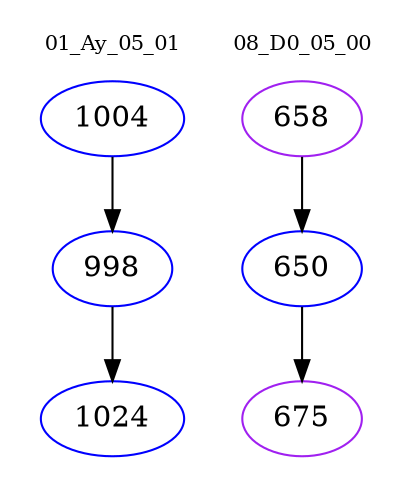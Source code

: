 digraph{
subgraph cluster_0 {
color = white
label = "01_Ay_05_01";
fontsize=10;
T0_1004 [label="1004", color="blue"]
T0_1004 -> T0_998 [color="black"]
T0_998 [label="998", color="blue"]
T0_998 -> T0_1024 [color="black"]
T0_1024 [label="1024", color="blue"]
}
subgraph cluster_1 {
color = white
label = "08_D0_05_00";
fontsize=10;
T1_658 [label="658", color="purple"]
T1_658 -> T1_650 [color="black"]
T1_650 [label="650", color="blue"]
T1_650 -> T1_675 [color="black"]
T1_675 [label="675", color="purple"]
}
}
